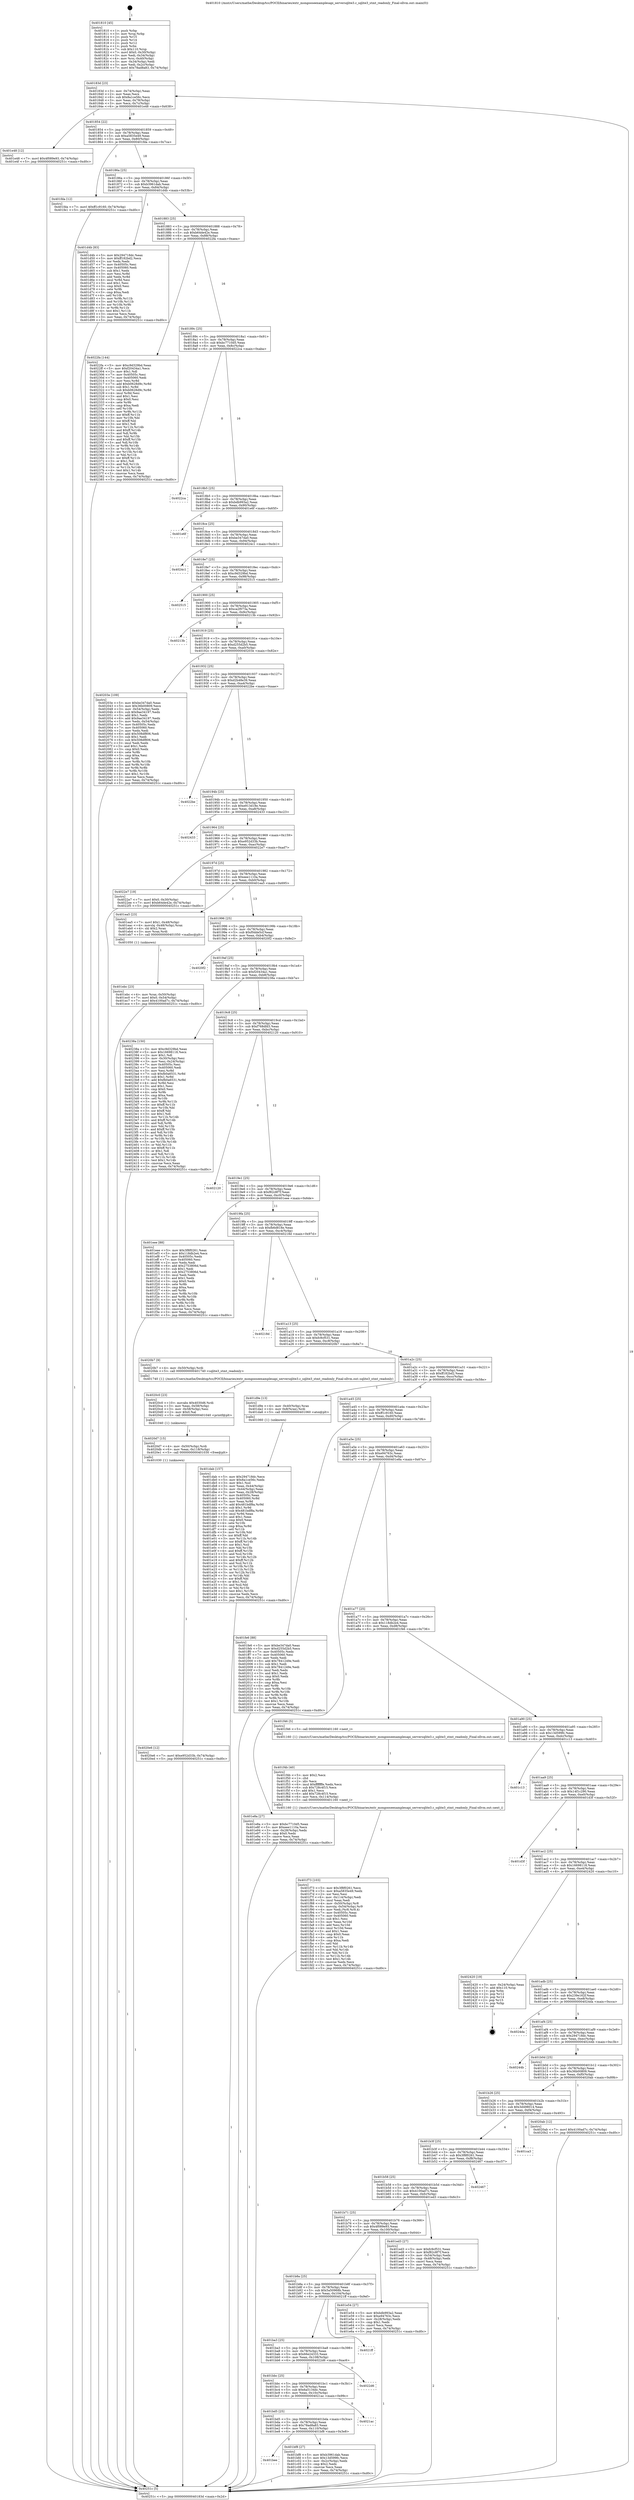 digraph "0x401810" {
  label = "0x401810 (/mnt/c/Users/mathe/Desktop/tcc/POCII/binaries/extr_mongooseexamplesapi_serversqlite3.c_sqlite3_stmt_readonly_Final-ollvm.out::main(0))"
  labelloc = "t"
  node[shape=record]

  Entry [label="",width=0.3,height=0.3,shape=circle,fillcolor=black,style=filled]
  "0x40183d" [label="{
     0x40183d [23]\l
     | [instrs]\l
     &nbsp;&nbsp;0x40183d \<+3\>: mov -0x74(%rbp),%eax\l
     &nbsp;&nbsp;0x401840 \<+2\>: mov %eax,%ecx\l
     &nbsp;&nbsp;0x401842 \<+6\>: sub $0x8a1ce56c,%ecx\l
     &nbsp;&nbsp;0x401848 \<+3\>: mov %eax,-0x78(%rbp)\l
     &nbsp;&nbsp;0x40184b \<+3\>: mov %ecx,-0x7c(%rbp)\l
     &nbsp;&nbsp;0x40184e \<+6\>: je 0000000000401e48 \<main+0x638\>\l
  }"]
  "0x401e48" [label="{
     0x401e48 [12]\l
     | [instrs]\l
     &nbsp;&nbsp;0x401e48 \<+7\>: movl $0x4f089e93,-0x74(%rbp)\l
     &nbsp;&nbsp;0x401e4f \<+5\>: jmp 000000000040251c \<main+0xd0c\>\l
  }"]
  "0x401854" [label="{
     0x401854 [22]\l
     | [instrs]\l
     &nbsp;&nbsp;0x401854 \<+5\>: jmp 0000000000401859 \<main+0x49\>\l
     &nbsp;&nbsp;0x401859 \<+3\>: mov -0x78(%rbp),%eax\l
     &nbsp;&nbsp;0x40185c \<+5\>: sub $0xa5835e49,%eax\l
     &nbsp;&nbsp;0x401861 \<+3\>: mov %eax,-0x80(%rbp)\l
     &nbsp;&nbsp;0x401864 \<+6\>: je 0000000000401fda \<main+0x7ca\>\l
  }"]
  Exit [label="",width=0.3,height=0.3,shape=circle,fillcolor=black,style=filled,peripheries=2]
  "0x401fda" [label="{
     0x401fda [12]\l
     | [instrs]\l
     &nbsp;&nbsp;0x401fda \<+7\>: movl $0xff1c9160,-0x74(%rbp)\l
     &nbsp;&nbsp;0x401fe1 \<+5\>: jmp 000000000040251c \<main+0xd0c\>\l
  }"]
  "0x40186a" [label="{
     0x40186a [25]\l
     | [instrs]\l
     &nbsp;&nbsp;0x40186a \<+5\>: jmp 000000000040186f \<main+0x5f\>\l
     &nbsp;&nbsp;0x40186f \<+3\>: mov -0x78(%rbp),%eax\l
     &nbsp;&nbsp;0x401872 \<+5\>: sub $0xb3961dab,%eax\l
     &nbsp;&nbsp;0x401877 \<+6\>: mov %eax,-0x84(%rbp)\l
     &nbsp;&nbsp;0x40187d \<+6\>: je 0000000000401d4b \<main+0x53b\>\l
  }"]
  "0x4020e6" [label="{
     0x4020e6 [12]\l
     | [instrs]\l
     &nbsp;&nbsp;0x4020e6 \<+7\>: movl $0xe952d33b,-0x74(%rbp)\l
     &nbsp;&nbsp;0x4020ed \<+5\>: jmp 000000000040251c \<main+0xd0c\>\l
  }"]
  "0x401d4b" [label="{
     0x401d4b [83]\l
     | [instrs]\l
     &nbsp;&nbsp;0x401d4b \<+5\>: mov $0x294718dc,%eax\l
     &nbsp;&nbsp;0x401d50 \<+5\>: mov $0xff182bd2,%ecx\l
     &nbsp;&nbsp;0x401d55 \<+2\>: xor %edx,%edx\l
     &nbsp;&nbsp;0x401d57 \<+7\>: mov 0x40505c,%esi\l
     &nbsp;&nbsp;0x401d5e \<+7\>: mov 0x405060,%edi\l
     &nbsp;&nbsp;0x401d65 \<+3\>: sub $0x1,%edx\l
     &nbsp;&nbsp;0x401d68 \<+3\>: mov %esi,%r8d\l
     &nbsp;&nbsp;0x401d6b \<+3\>: add %edx,%r8d\l
     &nbsp;&nbsp;0x401d6e \<+4\>: imul %r8d,%esi\l
     &nbsp;&nbsp;0x401d72 \<+3\>: and $0x1,%esi\l
     &nbsp;&nbsp;0x401d75 \<+3\>: cmp $0x0,%esi\l
     &nbsp;&nbsp;0x401d78 \<+4\>: sete %r9b\l
     &nbsp;&nbsp;0x401d7c \<+3\>: cmp $0xa,%edi\l
     &nbsp;&nbsp;0x401d7f \<+4\>: setl %r10b\l
     &nbsp;&nbsp;0x401d83 \<+3\>: mov %r9b,%r11b\l
     &nbsp;&nbsp;0x401d86 \<+3\>: and %r10b,%r11b\l
     &nbsp;&nbsp;0x401d89 \<+3\>: xor %r10b,%r9b\l
     &nbsp;&nbsp;0x401d8c \<+3\>: or %r9b,%r11b\l
     &nbsp;&nbsp;0x401d8f \<+4\>: test $0x1,%r11b\l
     &nbsp;&nbsp;0x401d93 \<+3\>: cmovne %ecx,%eax\l
     &nbsp;&nbsp;0x401d96 \<+3\>: mov %eax,-0x74(%rbp)\l
     &nbsp;&nbsp;0x401d99 \<+5\>: jmp 000000000040251c \<main+0xd0c\>\l
  }"]
  "0x401883" [label="{
     0x401883 [25]\l
     | [instrs]\l
     &nbsp;&nbsp;0x401883 \<+5\>: jmp 0000000000401888 \<main+0x78\>\l
     &nbsp;&nbsp;0x401888 \<+3\>: mov -0x78(%rbp),%eax\l
     &nbsp;&nbsp;0x40188b \<+5\>: sub $0xb64de42e,%eax\l
     &nbsp;&nbsp;0x401890 \<+6\>: mov %eax,-0x88(%rbp)\l
     &nbsp;&nbsp;0x401896 \<+6\>: je 00000000004022fa \<main+0xaea\>\l
  }"]
  "0x4020d7" [label="{
     0x4020d7 [15]\l
     | [instrs]\l
     &nbsp;&nbsp;0x4020d7 \<+4\>: mov -0x50(%rbp),%rdi\l
     &nbsp;&nbsp;0x4020db \<+6\>: mov %eax,-0x118(%rbp)\l
     &nbsp;&nbsp;0x4020e1 \<+5\>: call 0000000000401030 \<free@plt\>\l
     | [calls]\l
     &nbsp;&nbsp;0x401030 \{1\} (unknown)\l
  }"]
  "0x4022fa" [label="{
     0x4022fa [144]\l
     | [instrs]\l
     &nbsp;&nbsp;0x4022fa \<+5\>: mov $0xc9d329bd,%eax\l
     &nbsp;&nbsp;0x4022ff \<+5\>: mov $0xf20434a1,%ecx\l
     &nbsp;&nbsp;0x402304 \<+2\>: mov $0x1,%dl\l
     &nbsp;&nbsp;0x402306 \<+7\>: mov 0x40505c,%esi\l
     &nbsp;&nbsp;0x40230d \<+7\>: mov 0x405060,%edi\l
     &nbsp;&nbsp;0x402314 \<+3\>: mov %esi,%r8d\l
     &nbsp;&nbsp;0x402317 \<+7\>: add $0xb0628d9c,%r8d\l
     &nbsp;&nbsp;0x40231e \<+4\>: sub $0x1,%r8d\l
     &nbsp;&nbsp;0x402322 \<+7\>: sub $0xb0628d9c,%r8d\l
     &nbsp;&nbsp;0x402329 \<+4\>: imul %r8d,%esi\l
     &nbsp;&nbsp;0x40232d \<+3\>: and $0x1,%esi\l
     &nbsp;&nbsp;0x402330 \<+3\>: cmp $0x0,%esi\l
     &nbsp;&nbsp;0x402333 \<+4\>: sete %r9b\l
     &nbsp;&nbsp;0x402337 \<+3\>: cmp $0xa,%edi\l
     &nbsp;&nbsp;0x40233a \<+4\>: setl %r10b\l
     &nbsp;&nbsp;0x40233e \<+3\>: mov %r9b,%r11b\l
     &nbsp;&nbsp;0x402341 \<+4\>: xor $0xff,%r11b\l
     &nbsp;&nbsp;0x402345 \<+3\>: mov %r10b,%bl\l
     &nbsp;&nbsp;0x402348 \<+3\>: xor $0xff,%bl\l
     &nbsp;&nbsp;0x40234b \<+3\>: xor $0x1,%dl\l
     &nbsp;&nbsp;0x40234e \<+3\>: mov %r11b,%r14b\l
     &nbsp;&nbsp;0x402351 \<+4\>: and $0xff,%r14b\l
     &nbsp;&nbsp;0x402355 \<+3\>: and %dl,%r9b\l
     &nbsp;&nbsp;0x402358 \<+3\>: mov %bl,%r15b\l
     &nbsp;&nbsp;0x40235b \<+4\>: and $0xff,%r15b\l
     &nbsp;&nbsp;0x40235f \<+3\>: and %dl,%r10b\l
     &nbsp;&nbsp;0x402362 \<+3\>: or %r9b,%r14b\l
     &nbsp;&nbsp;0x402365 \<+3\>: or %r10b,%r15b\l
     &nbsp;&nbsp;0x402368 \<+3\>: xor %r15b,%r14b\l
     &nbsp;&nbsp;0x40236b \<+3\>: or %bl,%r11b\l
     &nbsp;&nbsp;0x40236e \<+4\>: xor $0xff,%r11b\l
     &nbsp;&nbsp;0x402372 \<+3\>: or $0x1,%dl\l
     &nbsp;&nbsp;0x402375 \<+3\>: and %dl,%r11b\l
     &nbsp;&nbsp;0x402378 \<+3\>: or %r11b,%r14b\l
     &nbsp;&nbsp;0x40237b \<+4\>: test $0x1,%r14b\l
     &nbsp;&nbsp;0x40237f \<+3\>: cmovne %ecx,%eax\l
     &nbsp;&nbsp;0x402382 \<+3\>: mov %eax,-0x74(%rbp)\l
     &nbsp;&nbsp;0x402385 \<+5\>: jmp 000000000040251c \<main+0xd0c\>\l
  }"]
  "0x40189c" [label="{
     0x40189c [25]\l
     | [instrs]\l
     &nbsp;&nbsp;0x40189c \<+5\>: jmp 00000000004018a1 \<main+0x91\>\l
     &nbsp;&nbsp;0x4018a1 \<+3\>: mov -0x78(%rbp),%eax\l
     &nbsp;&nbsp;0x4018a4 \<+5\>: sub $0xbc7710d5,%eax\l
     &nbsp;&nbsp;0x4018a9 \<+6\>: mov %eax,-0x8c(%rbp)\l
     &nbsp;&nbsp;0x4018af \<+6\>: je 00000000004022ca \<main+0xaba\>\l
  }"]
  "0x4020c0" [label="{
     0x4020c0 [23]\l
     | [instrs]\l
     &nbsp;&nbsp;0x4020c0 \<+10\>: movabs $0x4030d6,%rdi\l
     &nbsp;&nbsp;0x4020ca \<+3\>: mov %eax,-0x58(%rbp)\l
     &nbsp;&nbsp;0x4020cd \<+3\>: mov -0x58(%rbp),%esi\l
     &nbsp;&nbsp;0x4020d0 \<+2\>: mov $0x0,%al\l
     &nbsp;&nbsp;0x4020d2 \<+5\>: call 0000000000401040 \<printf@plt\>\l
     | [calls]\l
     &nbsp;&nbsp;0x401040 \{1\} (unknown)\l
  }"]
  "0x4022ca" [label="{
     0x4022ca\l
  }", style=dashed]
  "0x4018b5" [label="{
     0x4018b5 [25]\l
     | [instrs]\l
     &nbsp;&nbsp;0x4018b5 \<+5\>: jmp 00000000004018ba \<main+0xaa\>\l
     &nbsp;&nbsp;0x4018ba \<+3\>: mov -0x78(%rbp),%eax\l
     &nbsp;&nbsp;0x4018bd \<+5\>: sub $0xbdb993a2,%eax\l
     &nbsp;&nbsp;0x4018c2 \<+6\>: mov %eax,-0x90(%rbp)\l
     &nbsp;&nbsp;0x4018c8 \<+6\>: je 0000000000401e6f \<main+0x65f\>\l
  }"]
  "0x401f73" [label="{
     0x401f73 [103]\l
     | [instrs]\l
     &nbsp;&nbsp;0x401f73 \<+5\>: mov $0x3f8f0261,%ecx\l
     &nbsp;&nbsp;0x401f78 \<+5\>: mov $0xa5835e49,%edx\l
     &nbsp;&nbsp;0x401f7d \<+2\>: xor %esi,%esi\l
     &nbsp;&nbsp;0x401f7f \<+6\>: mov -0x114(%rbp),%edi\l
     &nbsp;&nbsp;0x401f85 \<+3\>: imul %eax,%edi\l
     &nbsp;&nbsp;0x401f88 \<+4\>: mov -0x50(%rbp),%r8\l
     &nbsp;&nbsp;0x401f8c \<+4\>: movslq -0x54(%rbp),%r9\l
     &nbsp;&nbsp;0x401f90 \<+4\>: mov %edi,(%r8,%r9,4)\l
     &nbsp;&nbsp;0x401f94 \<+7\>: mov 0x40505c,%eax\l
     &nbsp;&nbsp;0x401f9b \<+7\>: mov 0x405060,%edi\l
     &nbsp;&nbsp;0x401fa2 \<+3\>: sub $0x1,%esi\l
     &nbsp;&nbsp;0x401fa5 \<+3\>: mov %eax,%r10d\l
     &nbsp;&nbsp;0x401fa8 \<+3\>: add %esi,%r10d\l
     &nbsp;&nbsp;0x401fab \<+4\>: imul %r10d,%eax\l
     &nbsp;&nbsp;0x401faf \<+3\>: and $0x1,%eax\l
     &nbsp;&nbsp;0x401fb2 \<+3\>: cmp $0x0,%eax\l
     &nbsp;&nbsp;0x401fb5 \<+4\>: sete %r11b\l
     &nbsp;&nbsp;0x401fb9 \<+3\>: cmp $0xa,%edi\l
     &nbsp;&nbsp;0x401fbc \<+3\>: setl %bl\l
     &nbsp;&nbsp;0x401fbf \<+3\>: mov %r11b,%r14b\l
     &nbsp;&nbsp;0x401fc2 \<+3\>: and %bl,%r14b\l
     &nbsp;&nbsp;0x401fc5 \<+3\>: xor %bl,%r11b\l
     &nbsp;&nbsp;0x401fc8 \<+3\>: or %r11b,%r14b\l
     &nbsp;&nbsp;0x401fcb \<+4\>: test $0x1,%r14b\l
     &nbsp;&nbsp;0x401fcf \<+3\>: cmovne %edx,%ecx\l
     &nbsp;&nbsp;0x401fd2 \<+3\>: mov %ecx,-0x74(%rbp)\l
     &nbsp;&nbsp;0x401fd5 \<+5\>: jmp 000000000040251c \<main+0xd0c\>\l
  }"]
  "0x401e6f" [label="{
     0x401e6f\l
  }", style=dashed]
  "0x4018ce" [label="{
     0x4018ce [25]\l
     | [instrs]\l
     &nbsp;&nbsp;0x4018ce \<+5\>: jmp 00000000004018d3 \<main+0xc3\>\l
     &nbsp;&nbsp;0x4018d3 \<+3\>: mov -0x78(%rbp),%eax\l
     &nbsp;&nbsp;0x4018d6 \<+5\>: sub $0xbe347da0,%eax\l
     &nbsp;&nbsp;0x4018db \<+6\>: mov %eax,-0x94(%rbp)\l
     &nbsp;&nbsp;0x4018e1 \<+6\>: je 00000000004024c1 \<main+0xcb1\>\l
  }"]
  "0x401f4b" [label="{
     0x401f4b [40]\l
     | [instrs]\l
     &nbsp;&nbsp;0x401f4b \<+5\>: mov $0x2,%ecx\l
     &nbsp;&nbsp;0x401f50 \<+1\>: cltd\l
     &nbsp;&nbsp;0x401f51 \<+2\>: idiv %ecx\l
     &nbsp;&nbsp;0x401f53 \<+6\>: imul $0xfffffffe,%edx,%ecx\l
     &nbsp;&nbsp;0x401f59 \<+6\>: sub $0x728c4f15,%ecx\l
     &nbsp;&nbsp;0x401f5f \<+3\>: add $0x1,%ecx\l
     &nbsp;&nbsp;0x401f62 \<+6\>: add $0x728c4f15,%ecx\l
     &nbsp;&nbsp;0x401f68 \<+6\>: mov %ecx,-0x114(%rbp)\l
     &nbsp;&nbsp;0x401f6e \<+5\>: call 0000000000401160 \<next_i\>\l
     | [calls]\l
     &nbsp;&nbsp;0x401160 \{1\} (/mnt/c/Users/mathe/Desktop/tcc/POCII/binaries/extr_mongooseexamplesapi_serversqlite3.c_sqlite3_stmt_readonly_Final-ollvm.out::next_i)\l
  }"]
  "0x4024c1" [label="{
     0x4024c1\l
  }", style=dashed]
  "0x4018e7" [label="{
     0x4018e7 [25]\l
     | [instrs]\l
     &nbsp;&nbsp;0x4018e7 \<+5\>: jmp 00000000004018ec \<main+0xdc\>\l
     &nbsp;&nbsp;0x4018ec \<+3\>: mov -0x78(%rbp),%eax\l
     &nbsp;&nbsp;0x4018ef \<+5\>: sub $0xc9d329bd,%eax\l
     &nbsp;&nbsp;0x4018f4 \<+6\>: mov %eax,-0x98(%rbp)\l
     &nbsp;&nbsp;0x4018fa \<+6\>: je 0000000000402515 \<main+0xd05\>\l
  }"]
  "0x401ebc" [label="{
     0x401ebc [23]\l
     | [instrs]\l
     &nbsp;&nbsp;0x401ebc \<+4\>: mov %rax,-0x50(%rbp)\l
     &nbsp;&nbsp;0x401ec0 \<+7\>: movl $0x0,-0x54(%rbp)\l
     &nbsp;&nbsp;0x401ec7 \<+7\>: movl $0x4100ad7c,-0x74(%rbp)\l
     &nbsp;&nbsp;0x401ece \<+5\>: jmp 000000000040251c \<main+0xd0c\>\l
  }"]
  "0x402515" [label="{
     0x402515\l
  }", style=dashed]
  "0x401900" [label="{
     0x401900 [25]\l
     | [instrs]\l
     &nbsp;&nbsp;0x401900 \<+5\>: jmp 0000000000401905 \<main+0xf5\>\l
     &nbsp;&nbsp;0x401905 \<+3\>: mov -0x78(%rbp),%eax\l
     &nbsp;&nbsp;0x401908 \<+5\>: sub $0xca2f073a,%eax\l
     &nbsp;&nbsp;0x40190d \<+6\>: mov %eax,-0x9c(%rbp)\l
     &nbsp;&nbsp;0x401913 \<+6\>: je 000000000040213b \<main+0x92b\>\l
  }"]
  "0x401dab" [label="{
     0x401dab [157]\l
     | [instrs]\l
     &nbsp;&nbsp;0x401dab \<+5\>: mov $0x294718dc,%ecx\l
     &nbsp;&nbsp;0x401db0 \<+5\>: mov $0x8a1ce56c,%edx\l
     &nbsp;&nbsp;0x401db5 \<+3\>: mov $0x1,%sil\l
     &nbsp;&nbsp;0x401db8 \<+3\>: mov %eax,-0x44(%rbp)\l
     &nbsp;&nbsp;0x401dbb \<+3\>: mov -0x44(%rbp),%eax\l
     &nbsp;&nbsp;0x401dbe \<+3\>: mov %eax,-0x28(%rbp)\l
     &nbsp;&nbsp;0x401dc1 \<+7\>: mov 0x40505c,%eax\l
     &nbsp;&nbsp;0x401dc8 \<+8\>: mov 0x405060,%r8d\l
     &nbsp;&nbsp;0x401dd0 \<+3\>: mov %eax,%r9d\l
     &nbsp;&nbsp;0x401dd3 \<+7\>: add $0x481bdf8a,%r9d\l
     &nbsp;&nbsp;0x401dda \<+4\>: sub $0x1,%r9d\l
     &nbsp;&nbsp;0x401dde \<+7\>: sub $0x481bdf8a,%r9d\l
     &nbsp;&nbsp;0x401de5 \<+4\>: imul %r9d,%eax\l
     &nbsp;&nbsp;0x401de9 \<+3\>: and $0x1,%eax\l
     &nbsp;&nbsp;0x401dec \<+3\>: cmp $0x0,%eax\l
     &nbsp;&nbsp;0x401def \<+4\>: sete %r10b\l
     &nbsp;&nbsp;0x401df3 \<+4\>: cmp $0xa,%r8d\l
     &nbsp;&nbsp;0x401df7 \<+4\>: setl %r11b\l
     &nbsp;&nbsp;0x401dfb \<+3\>: mov %r10b,%bl\l
     &nbsp;&nbsp;0x401dfe \<+3\>: xor $0xff,%bl\l
     &nbsp;&nbsp;0x401e01 \<+3\>: mov %r11b,%r14b\l
     &nbsp;&nbsp;0x401e04 \<+4\>: xor $0xff,%r14b\l
     &nbsp;&nbsp;0x401e08 \<+4\>: xor $0x1,%sil\l
     &nbsp;&nbsp;0x401e0c \<+3\>: mov %bl,%r15b\l
     &nbsp;&nbsp;0x401e0f \<+4\>: and $0xff,%r15b\l
     &nbsp;&nbsp;0x401e13 \<+3\>: and %sil,%r10b\l
     &nbsp;&nbsp;0x401e16 \<+3\>: mov %r14b,%r12b\l
     &nbsp;&nbsp;0x401e19 \<+4\>: and $0xff,%r12b\l
     &nbsp;&nbsp;0x401e1d \<+3\>: and %sil,%r11b\l
     &nbsp;&nbsp;0x401e20 \<+3\>: or %r10b,%r15b\l
     &nbsp;&nbsp;0x401e23 \<+3\>: or %r11b,%r12b\l
     &nbsp;&nbsp;0x401e26 \<+3\>: xor %r12b,%r15b\l
     &nbsp;&nbsp;0x401e29 \<+3\>: or %r14b,%bl\l
     &nbsp;&nbsp;0x401e2c \<+3\>: xor $0xff,%bl\l
     &nbsp;&nbsp;0x401e2f \<+4\>: or $0x1,%sil\l
     &nbsp;&nbsp;0x401e33 \<+3\>: and %sil,%bl\l
     &nbsp;&nbsp;0x401e36 \<+3\>: or %bl,%r15b\l
     &nbsp;&nbsp;0x401e39 \<+4\>: test $0x1,%r15b\l
     &nbsp;&nbsp;0x401e3d \<+3\>: cmovne %edx,%ecx\l
     &nbsp;&nbsp;0x401e40 \<+3\>: mov %ecx,-0x74(%rbp)\l
     &nbsp;&nbsp;0x401e43 \<+5\>: jmp 000000000040251c \<main+0xd0c\>\l
  }"]
  "0x40213b" [label="{
     0x40213b\l
  }", style=dashed]
  "0x401919" [label="{
     0x401919 [25]\l
     | [instrs]\l
     &nbsp;&nbsp;0x401919 \<+5\>: jmp 000000000040191e \<main+0x10e\>\l
     &nbsp;&nbsp;0x40191e \<+3\>: mov -0x78(%rbp),%eax\l
     &nbsp;&nbsp;0x401921 \<+5\>: sub $0xd255d2b5,%eax\l
     &nbsp;&nbsp;0x401926 \<+6\>: mov %eax,-0xa0(%rbp)\l
     &nbsp;&nbsp;0x40192c \<+6\>: je 000000000040203e \<main+0x82e\>\l
  }"]
  "0x401810" [label="{
     0x401810 [45]\l
     | [instrs]\l
     &nbsp;&nbsp;0x401810 \<+1\>: push %rbp\l
     &nbsp;&nbsp;0x401811 \<+3\>: mov %rsp,%rbp\l
     &nbsp;&nbsp;0x401814 \<+2\>: push %r15\l
     &nbsp;&nbsp;0x401816 \<+2\>: push %r14\l
     &nbsp;&nbsp;0x401818 \<+2\>: push %r12\l
     &nbsp;&nbsp;0x40181a \<+1\>: push %rbx\l
     &nbsp;&nbsp;0x40181b \<+7\>: sub $0x110,%rsp\l
     &nbsp;&nbsp;0x401822 \<+7\>: movl $0x0,-0x30(%rbp)\l
     &nbsp;&nbsp;0x401829 \<+3\>: mov %edi,-0x34(%rbp)\l
     &nbsp;&nbsp;0x40182c \<+4\>: mov %rsi,-0x40(%rbp)\l
     &nbsp;&nbsp;0x401830 \<+3\>: mov -0x34(%rbp),%edi\l
     &nbsp;&nbsp;0x401833 \<+3\>: mov %edi,-0x2c(%rbp)\l
     &nbsp;&nbsp;0x401836 \<+7\>: movl $0x78ad8a83,-0x74(%rbp)\l
  }"]
  "0x40203e" [label="{
     0x40203e [109]\l
     | [instrs]\l
     &nbsp;&nbsp;0x40203e \<+5\>: mov $0xbe347da0,%eax\l
     &nbsp;&nbsp;0x402043 \<+5\>: mov $0x36b00809,%ecx\l
     &nbsp;&nbsp;0x402048 \<+3\>: mov -0x54(%rbp),%edx\l
     &nbsp;&nbsp;0x40204b \<+6\>: sub $0x9ae34197,%edx\l
     &nbsp;&nbsp;0x402051 \<+3\>: add $0x1,%edx\l
     &nbsp;&nbsp;0x402054 \<+6\>: add $0x9ae34197,%edx\l
     &nbsp;&nbsp;0x40205a \<+3\>: mov %edx,-0x54(%rbp)\l
     &nbsp;&nbsp;0x40205d \<+7\>: mov 0x40505c,%edx\l
     &nbsp;&nbsp;0x402064 \<+7\>: mov 0x405060,%esi\l
     &nbsp;&nbsp;0x40206b \<+2\>: mov %edx,%edi\l
     &nbsp;&nbsp;0x40206d \<+6\>: add $0x508df806,%edi\l
     &nbsp;&nbsp;0x402073 \<+3\>: sub $0x1,%edi\l
     &nbsp;&nbsp;0x402076 \<+6\>: sub $0x508df806,%edi\l
     &nbsp;&nbsp;0x40207c \<+3\>: imul %edi,%edx\l
     &nbsp;&nbsp;0x40207f \<+3\>: and $0x1,%edx\l
     &nbsp;&nbsp;0x402082 \<+3\>: cmp $0x0,%edx\l
     &nbsp;&nbsp;0x402085 \<+4\>: sete %r8b\l
     &nbsp;&nbsp;0x402089 \<+3\>: cmp $0xa,%esi\l
     &nbsp;&nbsp;0x40208c \<+4\>: setl %r9b\l
     &nbsp;&nbsp;0x402090 \<+3\>: mov %r8b,%r10b\l
     &nbsp;&nbsp;0x402093 \<+3\>: and %r9b,%r10b\l
     &nbsp;&nbsp;0x402096 \<+3\>: xor %r9b,%r8b\l
     &nbsp;&nbsp;0x402099 \<+3\>: or %r8b,%r10b\l
     &nbsp;&nbsp;0x40209c \<+4\>: test $0x1,%r10b\l
     &nbsp;&nbsp;0x4020a0 \<+3\>: cmovne %ecx,%eax\l
     &nbsp;&nbsp;0x4020a3 \<+3\>: mov %eax,-0x74(%rbp)\l
     &nbsp;&nbsp;0x4020a6 \<+5\>: jmp 000000000040251c \<main+0xd0c\>\l
  }"]
  "0x401932" [label="{
     0x401932 [25]\l
     | [instrs]\l
     &nbsp;&nbsp;0x401932 \<+5\>: jmp 0000000000401937 \<main+0x127\>\l
     &nbsp;&nbsp;0x401937 \<+3\>: mov -0x78(%rbp),%eax\l
     &nbsp;&nbsp;0x40193a \<+5\>: sub $0xd2b48e39,%eax\l
     &nbsp;&nbsp;0x40193f \<+6\>: mov %eax,-0xa4(%rbp)\l
     &nbsp;&nbsp;0x401945 \<+6\>: je 00000000004022be \<main+0xaae\>\l
  }"]
  "0x40251c" [label="{
     0x40251c [5]\l
     | [instrs]\l
     &nbsp;&nbsp;0x40251c \<+5\>: jmp 000000000040183d \<main+0x2d\>\l
  }"]
  "0x4022be" [label="{
     0x4022be\l
  }", style=dashed]
  "0x40194b" [label="{
     0x40194b [25]\l
     | [instrs]\l
     &nbsp;&nbsp;0x40194b \<+5\>: jmp 0000000000401950 \<main+0x140\>\l
     &nbsp;&nbsp;0x401950 \<+3\>: mov -0x78(%rbp),%eax\l
     &nbsp;&nbsp;0x401953 \<+5\>: sub $0xe913d18e,%eax\l
     &nbsp;&nbsp;0x401958 \<+6\>: mov %eax,-0xa8(%rbp)\l
     &nbsp;&nbsp;0x40195e \<+6\>: je 0000000000402433 \<main+0xc23\>\l
  }"]
  "0x401bee" [label="{
     0x401bee\l
  }", style=dashed]
  "0x402433" [label="{
     0x402433\l
  }", style=dashed]
  "0x401964" [label="{
     0x401964 [25]\l
     | [instrs]\l
     &nbsp;&nbsp;0x401964 \<+5\>: jmp 0000000000401969 \<main+0x159\>\l
     &nbsp;&nbsp;0x401969 \<+3\>: mov -0x78(%rbp),%eax\l
     &nbsp;&nbsp;0x40196c \<+5\>: sub $0xe952d33b,%eax\l
     &nbsp;&nbsp;0x401971 \<+6\>: mov %eax,-0xac(%rbp)\l
     &nbsp;&nbsp;0x401977 \<+6\>: je 00000000004022e7 \<main+0xad7\>\l
  }"]
  "0x401bf8" [label="{
     0x401bf8 [27]\l
     | [instrs]\l
     &nbsp;&nbsp;0x401bf8 \<+5\>: mov $0xb3961dab,%eax\l
     &nbsp;&nbsp;0x401bfd \<+5\>: mov $0x13d599fc,%ecx\l
     &nbsp;&nbsp;0x401c02 \<+3\>: mov -0x2c(%rbp),%edx\l
     &nbsp;&nbsp;0x401c05 \<+3\>: cmp $0x2,%edx\l
     &nbsp;&nbsp;0x401c08 \<+3\>: cmovne %ecx,%eax\l
     &nbsp;&nbsp;0x401c0b \<+3\>: mov %eax,-0x74(%rbp)\l
     &nbsp;&nbsp;0x401c0e \<+5\>: jmp 000000000040251c \<main+0xd0c\>\l
  }"]
  "0x4022e7" [label="{
     0x4022e7 [19]\l
     | [instrs]\l
     &nbsp;&nbsp;0x4022e7 \<+7\>: movl $0x0,-0x30(%rbp)\l
     &nbsp;&nbsp;0x4022ee \<+7\>: movl $0xb64de42e,-0x74(%rbp)\l
     &nbsp;&nbsp;0x4022f5 \<+5\>: jmp 000000000040251c \<main+0xd0c\>\l
  }"]
  "0x40197d" [label="{
     0x40197d [25]\l
     | [instrs]\l
     &nbsp;&nbsp;0x40197d \<+5\>: jmp 0000000000401982 \<main+0x172\>\l
     &nbsp;&nbsp;0x401982 \<+3\>: mov -0x78(%rbp),%eax\l
     &nbsp;&nbsp;0x401985 \<+5\>: sub $0xeee1110a,%eax\l
     &nbsp;&nbsp;0x40198a \<+6\>: mov %eax,-0xb0(%rbp)\l
     &nbsp;&nbsp;0x401990 \<+6\>: je 0000000000401ea5 \<main+0x695\>\l
  }"]
  "0x401bd5" [label="{
     0x401bd5 [25]\l
     | [instrs]\l
     &nbsp;&nbsp;0x401bd5 \<+5\>: jmp 0000000000401bda \<main+0x3ca\>\l
     &nbsp;&nbsp;0x401bda \<+3\>: mov -0x78(%rbp),%eax\l
     &nbsp;&nbsp;0x401bdd \<+5\>: sub $0x78ad8a83,%eax\l
     &nbsp;&nbsp;0x401be2 \<+6\>: mov %eax,-0x110(%rbp)\l
     &nbsp;&nbsp;0x401be8 \<+6\>: je 0000000000401bf8 \<main+0x3e8\>\l
  }"]
  "0x401ea5" [label="{
     0x401ea5 [23]\l
     | [instrs]\l
     &nbsp;&nbsp;0x401ea5 \<+7\>: movl $0x1,-0x48(%rbp)\l
     &nbsp;&nbsp;0x401eac \<+4\>: movslq -0x48(%rbp),%rax\l
     &nbsp;&nbsp;0x401eb0 \<+4\>: shl $0x2,%rax\l
     &nbsp;&nbsp;0x401eb4 \<+3\>: mov %rax,%rdi\l
     &nbsp;&nbsp;0x401eb7 \<+5\>: call 0000000000401050 \<malloc@plt\>\l
     | [calls]\l
     &nbsp;&nbsp;0x401050 \{1\} (unknown)\l
  }"]
  "0x401996" [label="{
     0x401996 [25]\l
     | [instrs]\l
     &nbsp;&nbsp;0x401996 \<+5\>: jmp 000000000040199b \<main+0x18b\>\l
     &nbsp;&nbsp;0x40199b \<+3\>: mov -0x78(%rbp),%eax\l
     &nbsp;&nbsp;0x40199e \<+5\>: sub $0xf0dde5cf,%eax\l
     &nbsp;&nbsp;0x4019a3 \<+6\>: mov %eax,-0xb4(%rbp)\l
     &nbsp;&nbsp;0x4019a9 \<+6\>: je 00000000004020f2 \<main+0x8e2\>\l
  }"]
  "0x4021ac" [label="{
     0x4021ac\l
  }", style=dashed]
  "0x4020f2" [label="{
     0x4020f2\l
  }", style=dashed]
  "0x4019af" [label="{
     0x4019af [25]\l
     | [instrs]\l
     &nbsp;&nbsp;0x4019af \<+5\>: jmp 00000000004019b4 \<main+0x1a4\>\l
     &nbsp;&nbsp;0x4019b4 \<+3\>: mov -0x78(%rbp),%eax\l
     &nbsp;&nbsp;0x4019b7 \<+5\>: sub $0xf20434a1,%eax\l
     &nbsp;&nbsp;0x4019bc \<+6\>: mov %eax,-0xb8(%rbp)\l
     &nbsp;&nbsp;0x4019c2 \<+6\>: je 000000000040238a \<main+0xb7a\>\l
  }"]
  "0x401bbc" [label="{
     0x401bbc [25]\l
     | [instrs]\l
     &nbsp;&nbsp;0x401bbc \<+5\>: jmp 0000000000401bc1 \<main+0x3b1\>\l
     &nbsp;&nbsp;0x401bc1 \<+3\>: mov -0x78(%rbp),%eax\l
     &nbsp;&nbsp;0x401bc4 \<+5\>: sub $0x6a5134dc,%eax\l
     &nbsp;&nbsp;0x401bc9 \<+6\>: mov %eax,-0x10c(%rbp)\l
     &nbsp;&nbsp;0x401bcf \<+6\>: je 00000000004021ac \<main+0x99c\>\l
  }"]
  "0x40238a" [label="{
     0x40238a [150]\l
     | [instrs]\l
     &nbsp;&nbsp;0x40238a \<+5\>: mov $0xc9d329bd,%eax\l
     &nbsp;&nbsp;0x40238f \<+5\>: mov $0x16698118,%ecx\l
     &nbsp;&nbsp;0x402394 \<+2\>: mov $0x1,%dl\l
     &nbsp;&nbsp;0x402396 \<+3\>: mov -0x30(%rbp),%esi\l
     &nbsp;&nbsp;0x402399 \<+3\>: mov %esi,-0x24(%rbp)\l
     &nbsp;&nbsp;0x40239c \<+7\>: mov 0x40505c,%esi\l
     &nbsp;&nbsp;0x4023a3 \<+7\>: mov 0x405060,%edi\l
     &nbsp;&nbsp;0x4023aa \<+3\>: mov %esi,%r8d\l
     &nbsp;&nbsp;0x4023ad \<+7\>: sub $0xfb0a6531,%r8d\l
     &nbsp;&nbsp;0x4023b4 \<+4\>: sub $0x1,%r8d\l
     &nbsp;&nbsp;0x4023b8 \<+7\>: add $0xfb0a6531,%r8d\l
     &nbsp;&nbsp;0x4023bf \<+4\>: imul %r8d,%esi\l
     &nbsp;&nbsp;0x4023c3 \<+3\>: and $0x1,%esi\l
     &nbsp;&nbsp;0x4023c6 \<+3\>: cmp $0x0,%esi\l
     &nbsp;&nbsp;0x4023c9 \<+4\>: sete %r9b\l
     &nbsp;&nbsp;0x4023cd \<+3\>: cmp $0xa,%edi\l
     &nbsp;&nbsp;0x4023d0 \<+4\>: setl %r10b\l
     &nbsp;&nbsp;0x4023d4 \<+3\>: mov %r9b,%r11b\l
     &nbsp;&nbsp;0x4023d7 \<+4\>: xor $0xff,%r11b\l
     &nbsp;&nbsp;0x4023db \<+3\>: mov %r10b,%bl\l
     &nbsp;&nbsp;0x4023de \<+3\>: xor $0xff,%bl\l
     &nbsp;&nbsp;0x4023e1 \<+3\>: xor $0x1,%dl\l
     &nbsp;&nbsp;0x4023e4 \<+3\>: mov %r11b,%r14b\l
     &nbsp;&nbsp;0x4023e7 \<+4\>: and $0xff,%r14b\l
     &nbsp;&nbsp;0x4023eb \<+3\>: and %dl,%r9b\l
     &nbsp;&nbsp;0x4023ee \<+3\>: mov %bl,%r15b\l
     &nbsp;&nbsp;0x4023f1 \<+4\>: and $0xff,%r15b\l
     &nbsp;&nbsp;0x4023f5 \<+3\>: and %dl,%r10b\l
     &nbsp;&nbsp;0x4023f8 \<+3\>: or %r9b,%r14b\l
     &nbsp;&nbsp;0x4023fb \<+3\>: or %r10b,%r15b\l
     &nbsp;&nbsp;0x4023fe \<+3\>: xor %r15b,%r14b\l
     &nbsp;&nbsp;0x402401 \<+3\>: or %bl,%r11b\l
     &nbsp;&nbsp;0x402404 \<+4\>: xor $0xff,%r11b\l
     &nbsp;&nbsp;0x402408 \<+3\>: or $0x1,%dl\l
     &nbsp;&nbsp;0x40240b \<+3\>: and %dl,%r11b\l
     &nbsp;&nbsp;0x40240e \<+3\>: or %r11b,%r14b\l
     &nbsp;&nbsp;0x402411 \<+4\>: test $0x1,%r14b\l
     &nbsp;&nbsp;0x402415 \<+3\>: cmovne %ecx,%eax\l
     &nbsp;&nbsp;0x402418 \<+3\>: mov %eax,-0x74(%rbp)\l
     &nbsp;&nbsp;0x40241b \<+5\>: jmp 000000000040251c \<main+0xd0c\>\l
  }"]
  "0x4019c8" [label="{
     0x4019c8 [25]\l
     | [instrs]\l
     &nbsp;&nbsp;0x4019c8 \<+5\>: jmp 00000000004019cd \<main+0x1bd\>\l
     &nbsp;&nbsp;0x4019cd \<+3\>: mov -0x78(%rbp),%eax\l
     &nbsp;&nbsp;0x4019d0 \<+5\>: sub $0xf768dfd3,%eax\l
     &nbsp;&nbsp;0x4019d5 \<+6\>: mov %eax,-0xbc(%rbp)\l
     &nbsp;&nbsp;0x4019db \<+6\>: je 0000000000402120 \<main+0x910\>\l
  }"]
  "0x4022d6" [label="{
     0x4022d6\l
  }", style=dashed]
  "0x402120" [label="{
     0x402120\l
  }", style=dashed]
  "0x4019e1" [label="{
     0x4019e1 [25]\l
     | [instrs]\l
     &nbsp;&nbsp;0x4019e1 \<+5\>: jmp 00000000004019e6 \<main+0x1d6\>\l
     &nbsp;&nbsp;0x4019e6 \<+3\>: mov -0x78(%rbp),%eax\l
     &nbsp;&nbsp;0x4019e9 \<+5\>: sub $0xf82c8f7f,%eax\l
     &nbsp;&nbsp;0x4019ee \<+6\>: mov %eax,-0xc0(%rbp)\l
     &nbsp;&nbsp;0x4019f4 \<+6\>: je 0000000000401eee \<main+0x6de\>\l
  }"]
  "0x401ba3" [label="{
     0x401ba3 [25]\l
     | [instrs]\l
     &nbsp;&nbsp;0x401ba3 \<+5\>: jmp 0000000000401ba8 \<main+0x398\>\l
     &nbsp;&nbsp;0x401ba8 \<+3\>: mov -0x78(%rbp),%eax\l
     &nbsp;&nbsp;0x401bab \<+5\>: sub $0x66e24333,%eax\l
     &nbsp;&nbsp;0x401bb0 \<+6\>: mov %eax,-0x108(%rbp)\l
     &nbsp;&nbsp;0x401bb6 \<+6\>: je 00000000004022d6 \<main+0xac6\>\l
  }"]
  "0x401eee" [label="{
     0x401eee [88]\l
     | [instrs]\l
     &nbsp;&nbsp;0x401eee \<+5\>: mov $0x3f8f0261,%eax\l
     &nbsp;&nbsp;0x401ef3 \<+5\>: mov $0x118db2e4,%ecx\l
     &nbsp;&nbsp;0x401ef8 \<+7\>: mov 0x40505c,%edx\l
     &nbsp;&nbsp;0x401eff \<+7\>: mov 0x405060,%esi\l
     &nbsp;&nbsp;0x401f06 \<+2\>: mov %edx,%edi\l
     &nbsp;&nbsp;0x401f08 \<+6\>: add $0x2753806d,%edi\l
     &nbsp;&nbsp;0x401f0e \<+3\>: sub $0x1,%edi\l
     &nbsp;&nbsp;0x401f11 \<+6\>: sub $0x2753806d,%edi\l
     &nbsp;&nbsp;0x401f17 \<+3\>: imul %edi,%edx\l
     &nbsp;&nbsp;0x401f1a \<+3\>: and $0x1,%edx\l
     &nbsp;&nbsp;0x401f1d \<+3\>: cmp $0x0,%edx\l
     &nbsp;&nbsp;0x401f20 \<+4\>: sete %r8b\l
     &nbsp;&nbsp;0x401f24 \<+3\>: cmp $0xa,%esi\l
     &nbsp;&nbsp;0x401f27 \<+4\>: setl %r9b\l
     &nbsp;&nbsp;0x401f2b \<+3\>: mov %r8b,%r10b\l
     &nbsp;&nbsp;0x401f2e \<+3\>: and %r9b,%r10b\l
     &nbsp;&nbsp;0x401f31 \<+3\>: xor %r9b,%r8b\l
     &nbsp;&nbsp;0x401f34 \<+3\>: or %r8b,%r10b\l
     &nbsp;&nbsp;0x401f37 \<+4\>: test $0x1,%r10b\l
     &nbsp;&nbsp;0x401f3b \<+3\>: cmovne %ecx,%eax\l
     &nbsp;&nbsp;0x401f3e \<+3\>: mov %eax,-0x74(%rbp)\l
     &nbsp;&nbsp;0x401f41 \<+5\>: jmp 000000000040251c \<main+0xd0c\>\l
  }"]
  "0x4019fa" [label="{
     0x4019fa [25]\l
     | [instrs]\l
     &nbsp;&nbsp;0x4019fa \<+5\>: jmp 00000000004019ff \<main+0x1ef\>\l
     &nbsp;&nbsp;0x4019ff \<+3\>: mov -0x78(%rbp),%eax\l
     &nbsp;&nbsp;0x401a02 \<+5\>: sub $0xfb6d818e,%eax\l
     &nbsp;&nbsp;0x401a07 \<+6\>: mov %eax,-0xc4(%rbp)\l
     &nbsp;&nbsp;0x401a0d \<+6\>: je 000000000040218d \<main+0x97d\>\l
  }"]
  "0x4021ff" [label="{
     0x4021ff\l
  }", style=dashed]
  "0x40218d" [label="{
     0x40218d\l
  }", style=dashed]
  "0x401a13" [label="{
     0x401a13 [25]\l
     | [instrs]\l
     &nbsp;&nbsp;0x401a13 \<+5\>: jmp 0000000000401a18 \<main+0x208\>\l
     &nbsp;&nbsp;0x401a18 \<+3\>: mov -0x78(%rbp),%eax\l
     &nbsp;&nbsp;0x401a1b \<+5\>: sub $0xfc9cf531,%eax\l
     &nbsp;&nbsp;0x401a20 \<+6\>: mov %eax,-0xc8(%rbp)\l
     &nbsp;&nbsp;0x401a26 \<+6\>: je 00000000004020b7 \<main+0x8a7\>\l
  }"]
  "0x401b8a" [label="{
     0x401b8a [25]\l
     | [instrs]\l
     &nbsp;&nbsp;0x401b8a \<+5\>: jmp 0000000000401b8f \<main+0x37f\>\l
     &nbsp;&nbsp;0x401b8f \<+3\>: mov -0x78(%rbp),%eax\l
     &nbsp;&nbsp;0x401b92 \<+5\>: sub $0x5a50968b,%eax\l
     &nbsp;&nbsp;0x401b97 \<+6\>: mov %eax,-0x104(%rbp)\l
     &nbsp;&nbsp;0x401b9d \<+6\>: je 00000000004021ff \<main+0x9ef\>\l
  }"]
  "0x4020b7" [label="{
     0x4020b7 [9]\l
     | [instrs]\l
     &nbsp;&nbsp;0x4020b7 \<+4\>: mov -0x50(%rbp),%rdi\l
     &nbsp;&nbsp;0x4020bb \<+5\>: call 0000000000401740 \<sqlite3_stmt_readonly\>\l
     | [calls]\l
     &nbsp;&nbsp;0x401740 \{1\} (/mnt/c/Users/mathe/Desktop/tcc/POCII/binaries/extr_mongooseexamplesapi_serversqlite3.c_sqlite3_stmt_readonly_Final-ollvm.out::sqlite3_stmt_readonly)\l
  }"]
  "0x401a2c" [label="{
     0x401a2c [25]\l
     | [instrs]\l
     &nbsp;&nbsp;0x401a2c \<+5\>: jmp 0000000000401a31 \<main+0x221\>\l
     &nbsp;&nbsp;0x401a31 \<+3\>: mov -0x78(%rbp),%eax\l
     &nbsp;&nbsp;0x401a34 \<+5\>: sub $0xff182bd2,%eax\l
     &nbsp;&nbsp;0x401a39 \<+6\>: mov %eax,-0xcc(%rbp)\l
     &nbsp;&nbsp;0x401a3f \<+6\>: je 0000000000401d9e \<main+0x58e\>\l
  }"]
  "0x401e54" [label="{
     0x401e54 [27]\l
     | [instrs]\l
     &nbsp;&nbsp;0x401e54 \<+5\>: mov $0xbdb993a2,%eax\l
     &nbsp;&nbsp;0x401e59 \<+5\>: mov $0xe94763c,%ecx\l
     &nbsp;&nbsp;0x401e5e \<+3\>: mov -0x28(%rbp),%edx\l
     &nbsp;&nbsp;0x401e61 \<+3\>: cmp $0x1,%edx\l
     &nbsp;&nbsp;0x401e64 \<+3\>: cmovl %ecx,%eax\l
     &nbsp;&nbsp;0x401e67 \<+3\>: mov %eax,-0x74(%rbp)\l
     &nbsp;&nbsp;0x401e6a \<+5\>: jmp 000000000040251c \<main+0xd0c\>\l
  }"]
  "0x401d9e" [label="{
     0x401d9e [13]\l
     | [instrs]\l
     &nbsp;&nbsp;0x401d9e \<+4\>: mov -0x40(%rbp),%rax\l
     &nbsp;&nbsp;0x401da2 \<+4\>: mov 0x8(%rax),%rdi\l
     &nbsp;&nbsp;0x401da6 \<+5\>: call 0000000000401060 \<atoi@plt\>\l
     | [calls]\l
     &nbsp;&nbsp;0x401060 \{1\} (unknown)\l
  }"]
  "0x401a45" [label="{
     0x401a45 [25]\l
     | [instrs]\l
     &nbsp;&nbsp;0x401a45 \<+5\>: jmp 0000000000401a4a \<main+0x23a\>\l
     &nbsp;&nbsp;0x401a4a \<+3\>: mov -0x78(%rbp),%eax\l
     &nbsp;&nbsp;0x401a4d \<+5\>: sub $0xff1c9160,%eax\l
     &nbsp;&nbsp;0x401a52 \<+6\>: mov %eax,-0xd0(%rbp)\l
     &nbsp;&nbsp;0x401a58 \<+6\>: je 0000000000401fe6 \<main+0x7d6\>\l
  }"]
  "0x401b71" [label="{
     0x401b71 [25]\l
     | [instrs]\l
     &nbsp;&nbsp;0x401b71 \<+5\>: jmp 0000000000401b76 \<main+0x366\>\l
     &nbsp;&nbsp;0x401b76 \<+3\>: mov -0x78(%rbp),%eax\l
     &nbsp;&nbsp;0x401b79 \<+5\>: sub $0x4f089e93,%eax\l
     &nbsp;&nbsp;0x401b7e \<+6\>: mov %eax,-0x100(%rbp)\l
     &nbsp;&nbsp;0x401b84 \<+6\>: je 0000000000401e54 \<main+0x644\>\l
  }"]
  "0x401fe6" [label="{
     0x401fe6 [88]\l
     | [instrs]\l
     &nbsp;&nbsp;0x401fe6 \<+5\>: mov $0xbe347da0,%eax\l
     &nbsp;&nbsp;0x401feb \<+5\>: mov $0xd255d2b5,%ecx\l
     &nbsp;&nbsp;0x401ff0 \<+7\>: mov 0x40505c,%edx\l
     &nbsp;&nbsp;0x401ff7 \<+7\>: mov 0x405060,%esi\l
     &nbsp;&nbsp;0x401ffe \<+2\>: mov %edx,%edi\l
     &nbsp;&nbsp;0x402000 \<+6\>: add $0x7841249e,%edi\l
     &nbsp;&nbsp;0x402006 \<+3\>: sub $0x1,%edi\l
     &nbsp;&nbsp;0x402009 \<+6\>: sub $0x7841249e,%edi\l
     &nbsp;&nbsp;0x40200f \<+3\>: imul %edi,%edx\l
     &nbsp;&nbsp;0x402012 \<+3\>: and $0x1,%edx\l
     &nbsp;&nbsp;0x402015 \<+3\>: cmp $0x0,%edx\l
     &nbsp;&nbsp;0x402018 \<+4\>: sete %r8b\l
     &nbsp;&nbsp;0x40201c \<+3\>: cmp $0xa,%esi\l
     &nbsp;&nbsp;0x40201f \<+4\>: setl %r9b\l
     &nbsp;&nbsp;0x402023 \<+3\>: mov %r8b,%r10b\l
     &nbsp;&nbsp;0x402026 \<+3\>: and %r9b,%r10b\l
     &nbsp;&nbsp;0x402029 \<+3\>: xor %r9b,%r8b\l
     &nbsp;&nbsp;0x40202c \<+3\>: or %r8b,%r10b\l
     &nbsp;&nbsp;0x40202f \<+4\>: test $0x1,%r10b\l
     &nbsp;&nbsp;0x402033 \<+3\>: cmovne %ecx,%eax\l
     &nbsp;&nbsp;0x402036 \<+3\>: mov %eax,-0x74(%rbp)\l
     &nbsp;&nbsp;0x402039 \<+5\>: jmp 000000000040251c \<main+0xd0c\>\l
  }"]
  "0x401a5e" [label="{
     0x401a5e [25]\l
     | [instrs]\l
     &nbsp;&nbsp;0x401a5e \<+5\>: jmp 0000000000401a63 \<main+0x253\>\l
     &nbsp;&nbsp;0x401a63 \<+3\>: mov -0x78(%rbp),%eax\l
     &nbsp;&nbsp;0x401a66 \<+5\>: sub $0xe94763c,%eax\l
     &nbsp;&nbsp;0x401a6b \<+6\>: mov %eax,-0xd4(%rbp)\l
     &nbsp;&nbsp;0x401a71 \<+6\>: je 0000000000401e8a \<main+0x67a\>\l
  }"]
  "0x401ed3" [label="{
     0x401ed3 [27]\l
     | [instrs]\l
     &nbsp;&nbsp;0x401ed3 \<+5\>: mov $0xfc9cf531,%eax\l
     &nbsp;&nbsp;0x401ed8 \<+5\>: mov $0xf82c8f7f,%ecx\l
     &nbsp;&nbsp;0x401edd \<+3\>: mov -0x54(%rbp),%edx\l
     &nbsp;&nbsp;0x401ee0 \<+3\>: cmp -0x48(%rbp),%edx\l
     &nbsp;&nbsp;0x401ee3 \<+3\>: cmovl %ecx,%eax\l
     &nbsp;&nbsp;0x401ee6 \<+3\>: mov %eax,-0x74(%rbp)\l
     &nbsp;&nbsp;0x401ee9 \<+5\>: jmp 000000000040251c \<main+0xd0c\>\l
  }"]
  "0x401e8a" [label="{
     0x401e8a [27]\l
     | [instrs]\l
     &nbsp;&nbsp;0x401e8a \<+5\>: mov $0xbc7710d5,%eax\l
     &nbsp;&nbsp;0x401e8f \<+5\>: mov $0xeee1110a,%ecx\l
     &nbsp;&nbsp;0x401e94 \<+3\>: mov -0x28(%rbp),%edx\l
     &nbsp;&nbsp;0x401e97 \<+3\>: cmp $0x0,%edx\l
     &nbsp;&nbsp;0x401e9a \<+3\>: cmove %ecx,%eax\l
     &nbsp;&nbsp;0x401e9d \<+3\>: mov %eax,-0x74(%rbp)\l
     &nbsp;&nbsp;0x401ea0 \<+5\>: jmp 000000000040251c \<main+0xd0c\>\l
  }"]
  "0x401a77" [label="{
     0x401a77 [25]\l
     | [instrs]\l
     &nbsp;&nbsp;0x401a77 \<+5\>: jmp 0000000000401a7c \<main+0x26c\>\l
     &nbsp;&nbsp;0x401a7c \<+3\>: mov -0x78(%rbp),%eax\l
     &nbsp;&nbsp;0x401a7f \<+5\>: sub $0x118db2e4,%eax\l
     &nbsp;&nbsp;0x401a84 \<+6\>: mov %eax,-0xd8(%rbp)\l
     &nbsp;&nbsp;0x401a8a \<+6\>: je 0000000000401f46 \<main+0x736\>\l
  }"]
  "0x401b58" [label="{
     0x401b58 [25]\l
     | [instrs]\l
     &nbsp;&nbsp;0x401b58 \<+5\>: jmp 0000000000401b5d \<main+0x34d\>\l
     &nbsp;&nbsp;0x401b5d \<+3\>: mov -0x78(%rbp),%eax\l
     &nbsp;&nbsp;0x401b60 \<+5\>: sub $0x4100ad7c,%eax\l
     &nbsp;&nbsp;0x401b65 \<+6\>: mov %eax,-0xfc(%rbp)\l
     &nbsp;&nbsp;0x401b6b \<+6\>: je 0000000000401ed3 \<main+0x6c3\>\l
  }"]
  "0x401f46" [label="{
     0x401f46 [5]\l
     | [instrs]\l
     &nbsp;&nbsp;0x401f46 \<+5\>: call 0000000000401160 \<next_i\>\l
     | [calls]\l
     &nbsp;&nbsp;0x401160 \{1\} (/mnt/c/Users/mathe/Desktop/tcc/POCII/binaries/extr_mongooseexamplesapi_serversqlite3.c_sqlite3_stmt_readonly_Final-ollvm.out::next_i)\l
  }"]
  "0x401a90" [label="{
     0x401a90 [25]\l
     | [instrs]\l
     &nbsp;&nbsp;0x401a90 \<+5\>: jmp 0000000000401a95 \<main+0x285\>\l
     &nbsp;&nbsp;0x401a95 \<+3\>: mov -0x78(%rbp),%eax\l
     &nbsp;&nbsp;0x401a98 \<+5\>: sub $0x13d599fc,%eax\l
     &nbsp;&nbsp;0x401a9d \<+6\>: mov %eax,-0xdc(%rbp)\l
     &nbsp;&nbsp;0x401aa3 \<+6\>: je 0000000000401c13 \<main+0x403\>\l
  }"]
  "0x402467" [label="{
     0x402467\l
  }", style=dashed]
  "0x401c13" [label="{
     0x401c13\l
  }", style=dashed]
  "0x401aa9" [label="{
     0x401aa9 [25]\l
     | [instrs]\l
     &nbsp;&nbsp;0x401aa9 \<+5\>: jmp 0000000000401aae \<main+0x29e\>\l
     &nbsp;&nbsp;0x401aae \<+3\>: mov -0x78(%rbp),%eax\l
     &nbsp;&nbsp;0x401ab1 \<+5\>: sub $0x14f1c290,%eax\l
     &nbsp;&nbsp;0x401ab6 \<+6\>: mov %eax,-0xe0(%rbp)\l
     &nbsp;&nbsp;0x401abc \<+6\>: je 0000000000401d3f \<main+0x52f\>\l
  }"]
  "0x401b3f" [label="{
     0x401b3f [25]\l
     | [instrs]\l
     &nbsp;&nbsp;0x401b3f \<+5\>: jmp 0000000000401b44 \<main+0x334\>\l
     &nbsp;&nbsp;0x401b44 \<+3\>: mov -0x78(%rbp),%eax\l
     &nbsp;&nbsp;0x401b47 \<+5\>: sub $0x3f8f0261,%eax\l
     &nbsp;&nbsp;0x401b4c \<+6\>: mov %eax,-0xf8(%rbp)\l
     &nbsp;&nbsp;0x401b52 \<+6\>: je 0000000000402467 \<main+0xc57\>\l
  }"]
  "0x401d3f" [label="{
     0x401d3f\l
  }", style=dashed]
  "0x401ac2" [label="{
     0x401ac2 [25]\l
     | [instrs]\l
     &nbsp;&nbsp;0x401ac2 \<+5\>: jmp 0000000000401ac7 \<main+0x2b7\>\l
     &nbsp;&nbsp;0x401ac7 \<+3\>: mov -0x78(%rbp),%eax\l
     &nbsp;&nbsp;0x401aca \<+5\>: sub $0x16698118,%eax\l
     &nbsp;&nbsp;0x401acf \<+6\>: mov %eax,-0xe4(%rbp)\l
     &nbsp;&nbsp;0x401ad5 \<+6\>: je 0000000000402420 \<main+0xc10\>\l
  }"]
  "0x401ca3" [label="{
     0x401ca3\l
  }", style=dashed]
  "0x402420" [label="{
     0x402420 [19]\l
     | [instrs]\l
     &nbsp;&nbsp;0x402420 \<+3\>: mov -0x24(%rbp),%eax\l
     &nbsp;&nbsp;0x402423 \<+7\>: add $0x110,%rsp\l
     &nbsp;&nbsp;0x40242a \<+1\>: pop %rbx\l
     &nbsp;&nbsp;0x40242b \<+2\>: pop %r12\l
     &nbsp;&nbsp;0x40242d \<+2\>: pop %r14\l
     &nbsp;&nbsp;0x40242f \<+2\>: pop %r15\l
     &nbsp;&nbsp;0x402431 \<+1\>: pop %rbp\l
     &nbsp;&nbsp;0x402432 \<+1\>: ret\l
  }"]
  "0x401adb" [label="{
     0x401adb [25]\l
     | [instrs]\l
     &nbsp;&nbsp;0x401adb \<+5\>: jmp 0000000000401ae0 \<main+0x2d0\>\l
     &nbsp;&nbsp;0x401ae0 \<+3\>: mov -0x78(%rbp),%eax\l
     &nbsp;&nbsp;0x401ae3 \<+5\>: sub $0x239e162f,%eax\l
     &nbsp;&nbsp;0x401ae8 \<+6\>: mov %eax,-0xe8(%rbp)\l
     &nbsp;&nbsp;0x401aee \<+6\>: je 00000000004024da \<main+0xcca\>\l
  }"]
  "0x401b26" [label="{
     0x401b26 [25]\l
     | [instrs]\l
     &nbsp;&nbsp;0x401b26 \<+5\>: jmp 0000000000401b2b \<main+0x31b\>\l
     &nbsp;&nbsp;0x401b2b \<+3\>: mov -0x78(%rbp),%eax\l
     &nbsp;&nbsp;0x401b2e \<+5\>: sub $0x3d498014,%eax\l
     &nbsp;&nbsp;0x401b33 \<+6\>: mov %eax,-0xf4(%rbp)\l
     &nbsp;&nbsp;0x401b39 \<+6\>: je 0000000000401ca3 \<main+0x493\>\l
  }"]
  "0x4024da" [label="{
     0x4024da\l
  }", style=dashed]
  "0x401af4" [label="{
     0x401af4 [25]\l
     | [instrs]\l
     &nbsp;&nbsp;0x401af4 \<+5\>: jmp 0000000000401af9 \<main+0x2e9\>\l
     &nbsp;&nbsp;0x401af9 \<+3\>: mov -0x78(%rbp),%eax\l
     &nbsp;&nbsp;0x401afc \<+5\>: sub $0x294718dc,%eax\l
     &nbsp;&nbsp;0x401b01 \<+6\>: mov %eax,-0xec(%rbp)\l
     &nbsp;&nbsp;0x401b07 \<+6\>: je 000000000040244b \<main+0xc3b\>\l
  }"]
  "0x4020ab" [label="{
     0x4020ab [12]\l
     | [instrs]\l
     &nbsp;&nbsp;0x4020ab \<+7\>: movl $0x4100ad7c,-0x74(%rbp)\l
     &nbsp;&nbsp;0x4020b2 \<+5\>: jmp 000000000040251c \<main+0xd0c\>\l
  }"]
  "0x40244b" [label="{
     0x40244b\l
  }", style=dashed]
  "0x401b0d" [label="{
     0x401b0d [25]\l
     | [instrs]\l
     &nbsp;&nbsp;0x401b0d \<+5\>: jmp 0000000000401b12 \<main+0x302\>\l
     &nbsp;&nbsp;0x401b12 \<+3\>: mov -0x78(%rbp),%eax\l
     &nbsp;&nbsp;0x401b15 \<+5\>: sub $0x36b00809,%eax\l
     &nbsp;&nbsp;0x401b1a \<+6\>: mov %eax,-0xf0(%rbp)\l
     &nbsp;&nbsp;0x401b20 \<+6\>: je 00000000004020ab \<main+0x89b\>\l
  }"]
  Entry -> "0x401810" [label=" 1"]
  "0x40183d" -> "0x401e48" [label=" 1"]
  "0x40183d" -> "0x401854" [label=" 19"]
  "0x402420" -> Exit [label=" 1"]
  "0x401854" -> "0x401fda" [label=" 1"]
  "0x401854" -> "0x40186a" [label=" 18"]
  "0x40238a" -> "0x40251c" [label=" 1"]
  "0x40186a" -> "0x401d4b" [label=" 1"]
  "0x40186a" -> "0x401883" [label=" 17"]
  "0x4022fa" -> "0x40251c" [label=" 1"]
  "0x401883" -> "0x4022fa" [label=" 1"]
  "0x401883" -> "0x40189c" [label=" 16"]
  "0x4022e7" -> "0x40251c" [label=" 1"]
  "0x40189c" -> "0x4022ca" [label=" 0"]
  "0x40189c" -> "0x4018b5" [label=" 16"]
  "0x4020e6" -> "0x40251c" [label=" 1"]
  "0x4018b5" -> "0x401e6f" [label=" 0"]
  "0x4018b5" -> "0x4018ce" [label=" 16"]
  "0x4020d7" -> "0x4020e6" [label=" 1"]
  "0x4018ce" -> "0x4024c1" [label=" 0"]
  "0x4018ce" -> "0x4018e7" [label=" 16"]
  "0x4020c0" -> "0x4020d7" [label=" 1"]
  "0x4018e7" -> "0x402515" [label=" 0"]
  "0x4018e7" -> "0x401900" [label=" 16"]
  "0x4020b7" -> "0x4020c0" [label=" 1"]
  "0x401900" -> "0x40213b" [label=" 0"]
  "0x401900" -> "0x401919" [label=" 16"]
  "0x4020ab" -> "0x40251c" [label=" 1"]
  "0x401919" -> "0x40203e" [label=" 1"]
  "0x401919" -> "0x401932" [label=" 15"]
  "0x40203e" -> "0x40251c" [label=" 1"]
  "0x401932" -> "0x4022be" [label=" 0"]
  "0x401932" -> "0x40194b" [label=" 15"]
  "0x401fe6" -> "0x40251c" [label=" 1"]
  "0x40194b" -> "0x402433" [label=" 0"]
  "0x40194b" -> "0x401964" [label=" 15"]
  "0x401fda" -> "0x40251c" [label=" 1"]
  "0x401964" -> "0x4022e7" [label=" 1"]
  "0x401964" -> "0x40197d" [label=" 14"]
  "0x401f73" -> "0x40251c" [label=" 1"]
  "0x40197d" -> "0x401ea5" [label=" 1"]
  "0x40197d" -> "0x401996" [label=" 13"]
  "0x401f46" -> "0x401f4b" [label=" 1"]
  "0x401996" -> "0x4020f2" [label=" 0"]
  "0x401996" -> "0x4019af" [label=" 13"]
  "0x401eee" -> "0x40251c" [label=" 1"]
  "0x4019af" -> "0x40238a" [label=" 1"]
  "0x4019af" -> "0x4019c8" [label=" 12"]
  "0x401ebc" -> "0x40251c" [label=" 1"]
  "0x4019c8" -> "0x402120" [label=" 0"]
  "0x4019c8" -> "0x4019e1" [label=" 12"]
  "0x401ea5" -> "0x401ebc" [label=" 1"]
  "0x4019e1" -> "0x401eee" [label=" 1"]
  "0x4019e1" -> "0x4019fa" [label=" 11"]
  "0x401e54" -> "0x40251c" [label=" 1"]
  "0x4019fa" -> "0x40218d" [label=" 0"]
  "0x4019fa" -> "0x401a13" [label=" 11"]
  "0x401e48" -> "0x40251c" [label=" 1"]
  "0x401a13" -> "0x4020b7" [label=" 1"]
  "0x401a13" -> "0x401a2c" [label=" 10"]
  "0x401d9e" -> "0x401dab" [label=" 1"]
  "0x401a2c" -> "0x401d9e" [label=" 1"]
  "0x401a2c" -> "0x401a45" [label=" 9"]
  "0x401d4b" -> "0x40251c" [label=" 1"]
  "0x401a45" -> "0x401fe6" [label=" 1"]
  "0x401a45" -> "0x401a5e" [label=" 8"]
  "0x401810" -> "0x40183d" [label=" 1"]
  "0x401a5e" -> "0x401e8a" [label=" 1"]
  "0x401a5e" -> "0x401a77" [label=" 7"]
  "0x401bf8" -> "0x40251c" [label=" 1"]
  "0x401a77" -> "0x401f46" [label=" 1"]
  "0x401a77" -> "0x401a90" [label=" 6"]
  "0x401bd5" -> "0x401bf8" [label=" 1"]
  "0x401a90" -> "0x401c13" [label=" 0"]
  "0x401a90" -> "0x401aa9" [label=" 6"]
  "0x401f4b" -> "0x401f73" [label=" 1"]
  "0x401aa9" -> "0x401d3f" [label=" 0"]
  "0x401aa9" -> "0x401ac2" [label=" 6"]
  "0x401bbc" -> "0x4021ac" [label=" 0"]
  "0x401ac2" -> "0x402420" [label=" 1"]
  "0x401ac2" -> "0x401adb" [label=" 5"]
  "0x401ed3" -> "0x40251c" [label=" 2"]
  "0x401adb" -> "0x4024da" [label=" 0"]
  "0x401adb" -> "0x401af4" [label=" 5"]
  "0x401ba3" -> "0x4022d6" [label=" 0"]
  "0x401af4" -> "0x40244b" [label=" 0"]
  "0x401af4" -> "0x401b0d" [label=" 5"]
  "0x401e8a" -> "0x40251c" [label=" 1"]
  "0x401b0d" -> "0x4020ab" [label=" 1"]
  "0x401b0d" -> "0x401b26" [label=" 4"]
  "0x401ba3" -> "0x401bbc" [label=" 1"]
  "0x401b26" -> "0x401ca3" [label=" 0"]
  "0x401b26" -> "0x401b3f" [label=" 4"]
  "0x401bbc" -> "0x401bd5" [label=" 1"]
  "0x401b3f" -> "0x402467" [label=" 0"]
  "0x401b3f" -> "0x401b58" [label=" 4"]
  "0x401bd5" -> "0x401bee" [label=" 0"]
  "0x401b58" -> "0x401ed3" [label=" 2"]
  "0x401b58" -> "0x401b71" [label=" 2"]
  "0x40251c" -> "0x40183d" [label=" 19"]
  "0x401b71" -> "0x401e54" [label=" 1"]
  "0x401b71" -> "0x401b8a" [label=" 1"]
  "0x401dab" -> "0x40251c" [label=" 1"]
  "0x401b8a" -> "0x4021ff" [label=" 0"]
  "0x401b8a" -> "0x401ba3" [label=" 1"]
}
